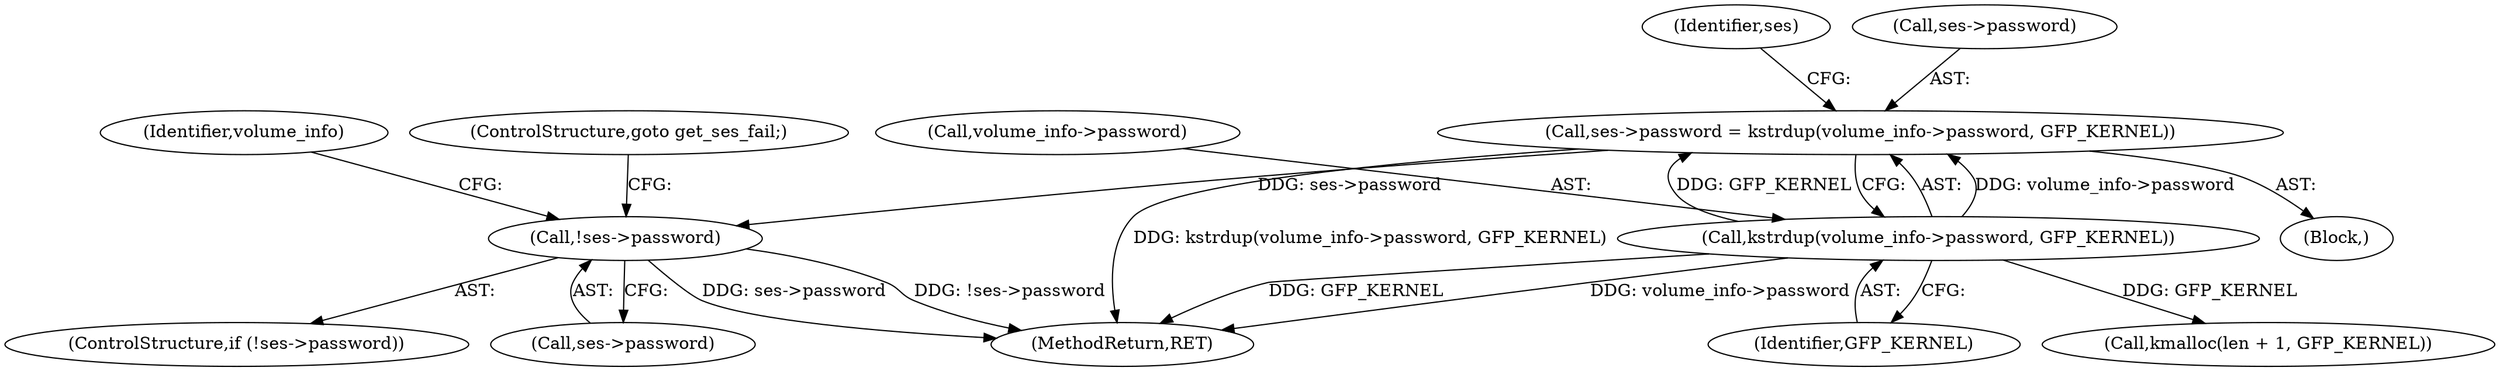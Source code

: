 digraph "0_linux_4ff67b720c02c36e54d55b88c2931879b7db1cd2_0@API" {
"1000275" [label="(Call,ses->password = kstrdup(volume_info->password, GFP_KERNEL))"];
"1000279" [label="(Call,kstrdup(volume_info->password, GFP_KERNEL))"];
"1000285" [label="(Call,!ses->password)"];
"1000283" [label="(Identifier,GFP_KERNEL)"];
"1000287" [label="(Identifier,ses)"];
"1000286" [label="(Call,ses->password)"];
"1000392" [label="(MethodReturn,RET)"];
"1000289" [label="(ControlStructure,goto get_ses_fail;)"];
"1000275" [label="(Call,ses->password = kstrdup(volume_info->password, GFP_KERNEL))"];
"1000280" [label="(Call,volume_info->password)"];
"1000279" [label="(Call,kstrdup(volume_info->password, GFP_KERNEL))"];
"1000292" [label="(Identifier,volume_info)"];
"1000285" [label="(Call,!ses->password)"];
"1000306" [label="(Call,kmalloc(len + 1, GFP_KERNEL))"];
"1000284" [label="(ControlStructure,if (!ses->password))"];
"1000276" [label="(Call,ses->password)"];
"1000274" [label="(Block,)"];
"1000275" -> "1000274"  [label="AST: "];
"1000275" -> "1000279"  [label="CFG: "];
"1000276" -> "1000275"  [label="AST: "];
"1000279" -> "1000275"  [label="AST: "];
"1000287" -> "1000275"  [label="CFG: "];
"1000275" -> "1000392"  [label="DDG: kstrdup(volume_info->password, GFP_KERNEL)"];
"1000279" -> "1000275"  [label="DDG: volume_info->password"];
"1000279" -> "1000275"  [label="DDG: GFP_KERNEL"];
"1000275" -> "1000285"  [label="DDG: ses->password"];
"1000279" -> "1000283"  [label="CFG: "];
"1000280" -> "1000279"  [label="AST: "];
"1000283" -> "1000279"  [label="AST: "];
"1000279" -> "1000392"  [label="DDG: volume_info->password"];
"1000279" -> "1000392"  [label="DDG: GFP_KERNEL"];
"1000279" -> "1000306"  [label="DDG: GFP_KERNEL"];
"1000285" -> "1000284"  [label="AST: "];
"1000285" -> "1000286"  [label="CFG: "];
"1000286" -> "1000285"  [label="AST: "];
"1000289" -> "1000285"  [label="CFG: "];
"1000292" -> "1000285"  [label="CFG: "];
"1000285" -> "1000392"  [label="DDG: ses->password"];
"1000285" -> "1000392"  [label="DDG: !ses->password"];
}
